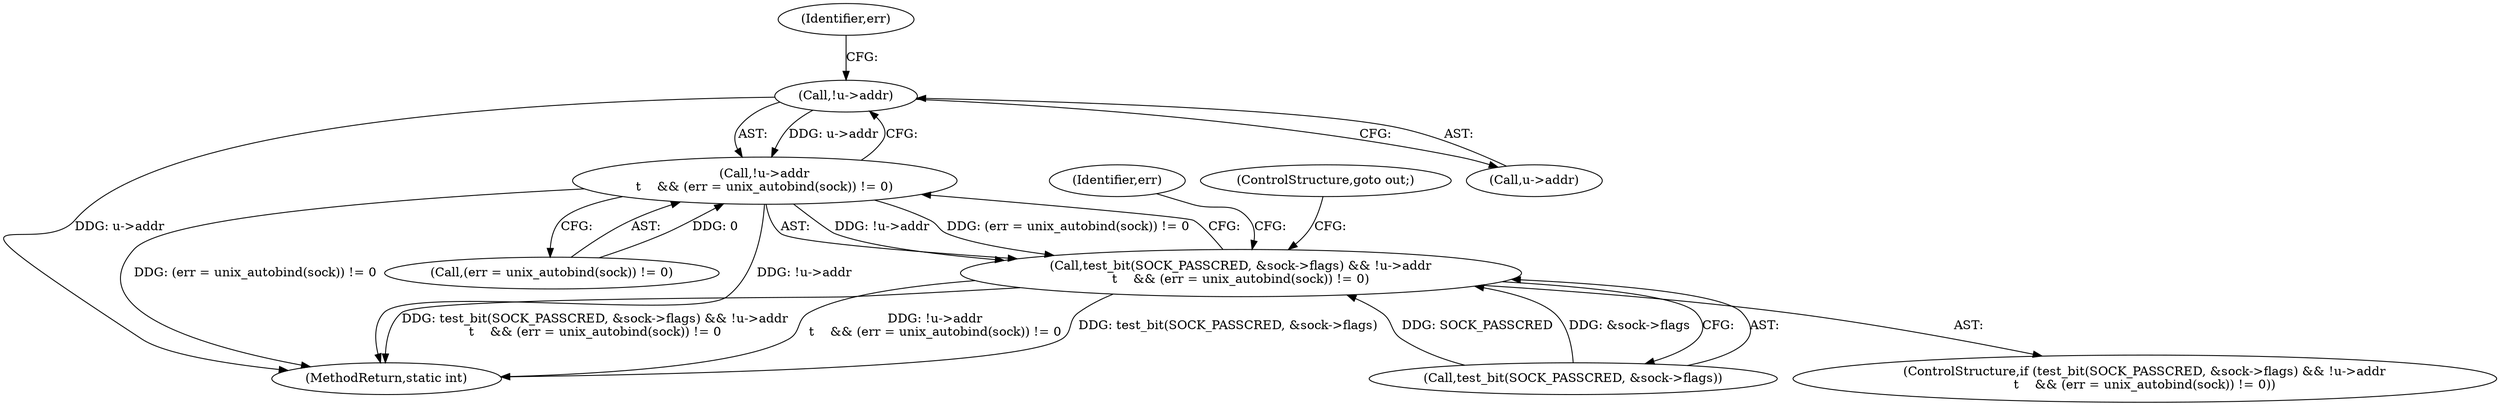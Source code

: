 digraph "0_linux_e0e3cea46d31d23dc40df0a49a7a2c04fe8edfea_0@pointer" {
"1000241" [label="(Call,!u->addr)"];
"1000240" [label="(Call,!u->addr\n\t    && (err = unix_autobind(sock)) != 0)"];
"1000233" [label="(Call,test_bit(SOCK_PASSCRED, &sock->flags) && !u->addr\n\t    && (err = unix_autobind(sock)) != 0)"];
"1000247" [label="(Identifier,err)"];
"1000240" [label="(Call,!u->addr\n\t    && (err = unix_autobind(sock)) != 0)"];
"1000580" [label="(MethodReturn,static int)"];
"1000241" [label="(Call,!u->addr)"];
"1000253" [label="(Identifier,err)"];
"1000232" [label="(ControlStructure,if (test_bit(SOCK_PASSCRED, &sock->flags) && !u->addr\n\t    && (err = unix_autobind(sock)) != 0))"];
"1000242" [label="(Call,u->addr)"];
"1000234" [label="(Call,test_bit(SOCK_PASSCRED, &sock->flags))"];
"1000251" [label="(ControlStructure,goto out;)"];
"1000233" [label="(Call,test_bit(SOCK_PASSCRED, &sock->flags) && !u->addr\n\t    && (err = unix_autobind(sock)) != 0)"];
"1000245" [label="(Call,(err = unix_autobind(sock)) != 0)"];
"1000241" -> "1000240"  [label="AST: "];
"1000241" -> "1000242"  [label="CFG: "];
"1000242" -> "1000241"  [label="AST: "];
"1000247" -> "1000241"  [label="CFG: "];
"1000240" -> "1000241"  [label="CFG: "];
"1000241" -> "1000580"  [label="DDG: u->addr"];
"1000241" -> "1000240"  [label="DDG: u->addr"];
"1000240" -> "1000233"  [label="AST: "];
"1000240" -> "1000245"  [label="CFG: "];
"1000245" -> "1000240"  [label="AST: "];
"1000233" -> "1000240"  [label="CFG: "];
"1000240" -> "1000580"  [label="DDG: (err = unix_autobind(sock)) != 0"];
"1000240" -> "1000580"  [label="DDG: !u->addr"];
"1000240" -> "1000233"  [label="DDG: !u->addr"];
"1000240" -> "1000233"  [label="DDG: (err = unix_autobind(sock)) != 0"];
"1000245" -> "1000240"  [label="DDG: 0"];
"1000233" -> "1000232"  [label="AST: "];
"1000233" -> "1000234"  [label="CFG: "];
"1000234" -> "1000233"  [label="AST: "];
"1000251" -> "1000233"  [label="CFG: "];
"1000253" -> "1000233"  [label="CFG: "];
"1000233" -> "1000580"  [label="DDG: test_bit(SOCK_PASSCRED, &sock->flags) && !u->addr\n\t    && (err = unix_autobind(sock)) != 0"];
"1000233" -> "1000580"  [label="DDG: !u->addr\n\t    && (err = unix_autobind(sock)) != 0"];
"1000233" -> "1000580"  [label="DDG: test_bit(SOCK_PASSCRED, &sock->flags)"];
"1000234" -> "1000233"  [label="DDG: SOCK_PASSCRED"];
"1000234" -> "1000233"  [label="DDG: &sock->flags"];
}
